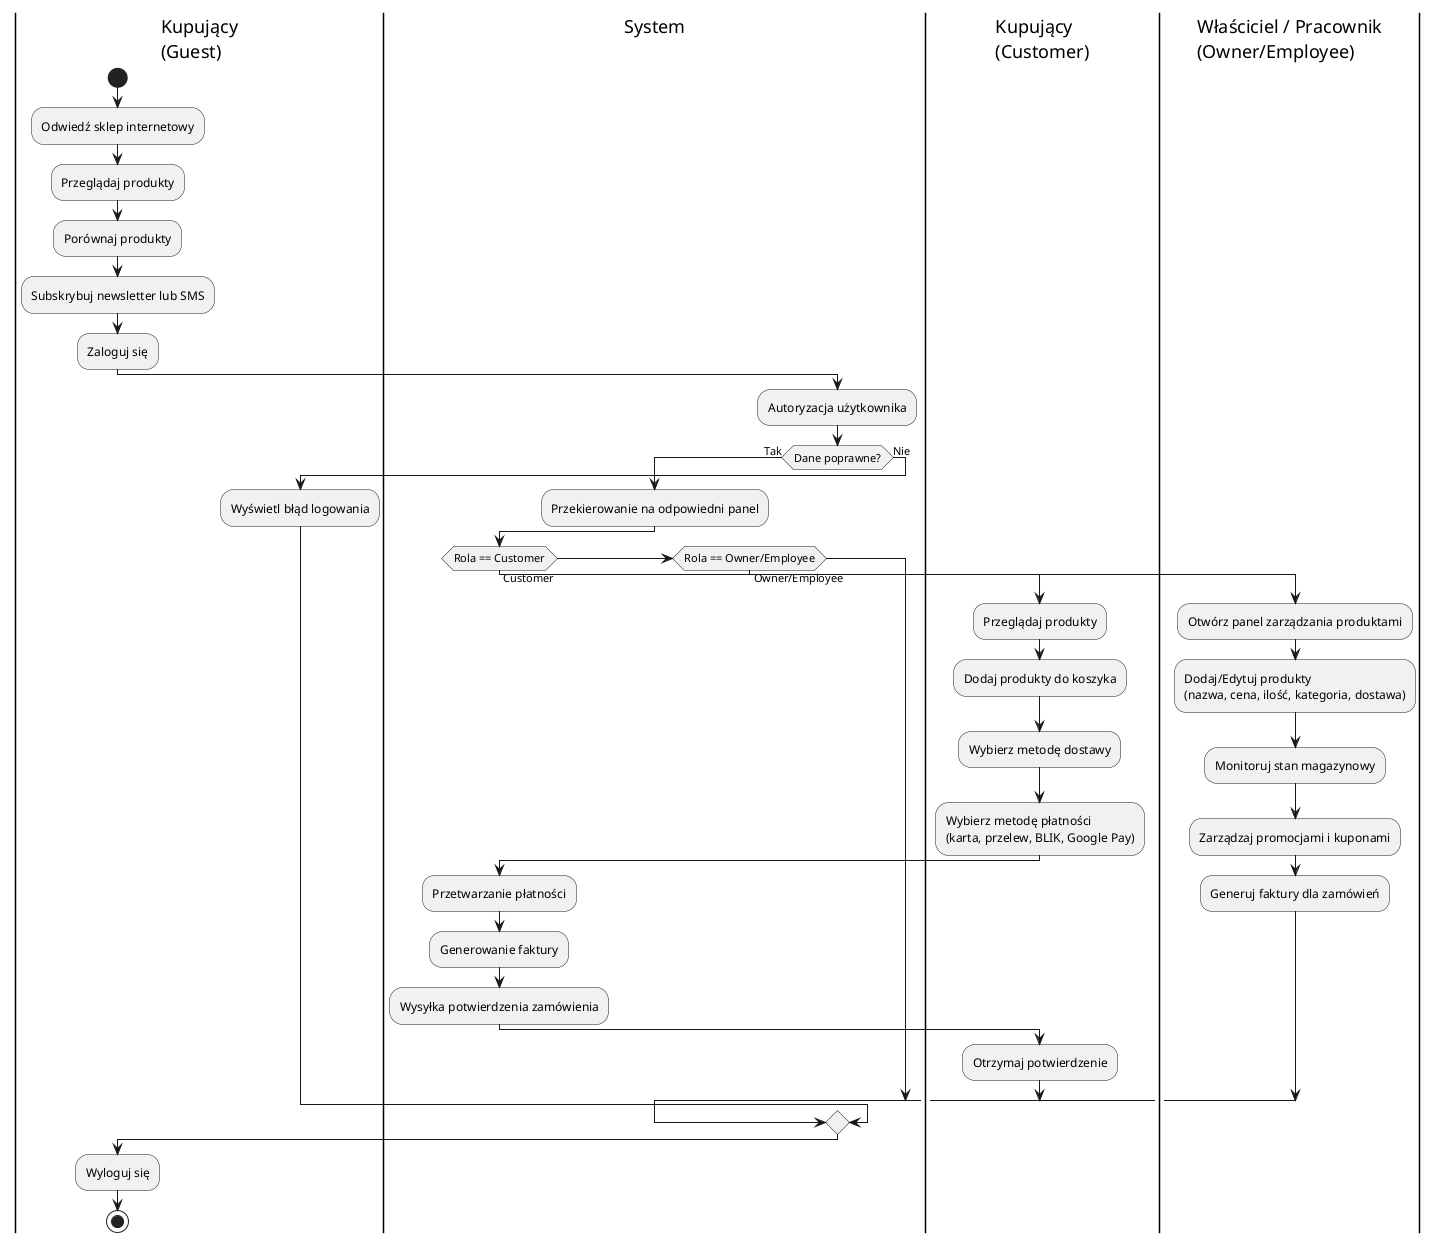 @startuml
|Kupujący\n(Guest)|
start
:Odwiedź sklep internetowy;
:Przeglądaj produkty;
:Porównaj produkty;

:Subskrybuj newsletter lub SMS;

:Zaloguj się;
|System|
:Autoryzacja użytkownika;

if (Dane poprawne?) then (Tak)
    :Przekierowanie na odpowiedni panel;

    if (Rola == Customer) then (Customer)
        |Kupujący\n(Customer)|
        :Przeglądaj produkty;
        :Dodaj produkty do koszyka;
        :Wybierz metodę dostawy;
        :Wybierz metodę płatności
        (karta, przelew, BLIK, Google Pay);

        |System|
        :Przetwarzanie płatności;
        :Generowanie faktury;
        :Wysyłka potwierdzenia zamówienia;

        |Kupujący\n(Customer)|
        :Otrzymaj potwierdzenie;
    else if (Rola == Owner/Employee) then (Owner/Employee)
        |Właściciel / Pracownik\n(Owner/Employee)|
        :Otwórz panel zarządzania produktami;
        :Dodaj/Edytuj produkty
        (nazwa, cena, ilość, kategoria, dostawa);

        :Monitoruj stan magazynowy;
        :Zarządzaj promocjami i kuponami;
        :Generuj faktury dla zamówień;
    endif
else (Nie)
    |Kupujący\n(Guest)|
    :Wyświetl błąd logowania;
endif

:Wyloguj się;
stop
@enduml
